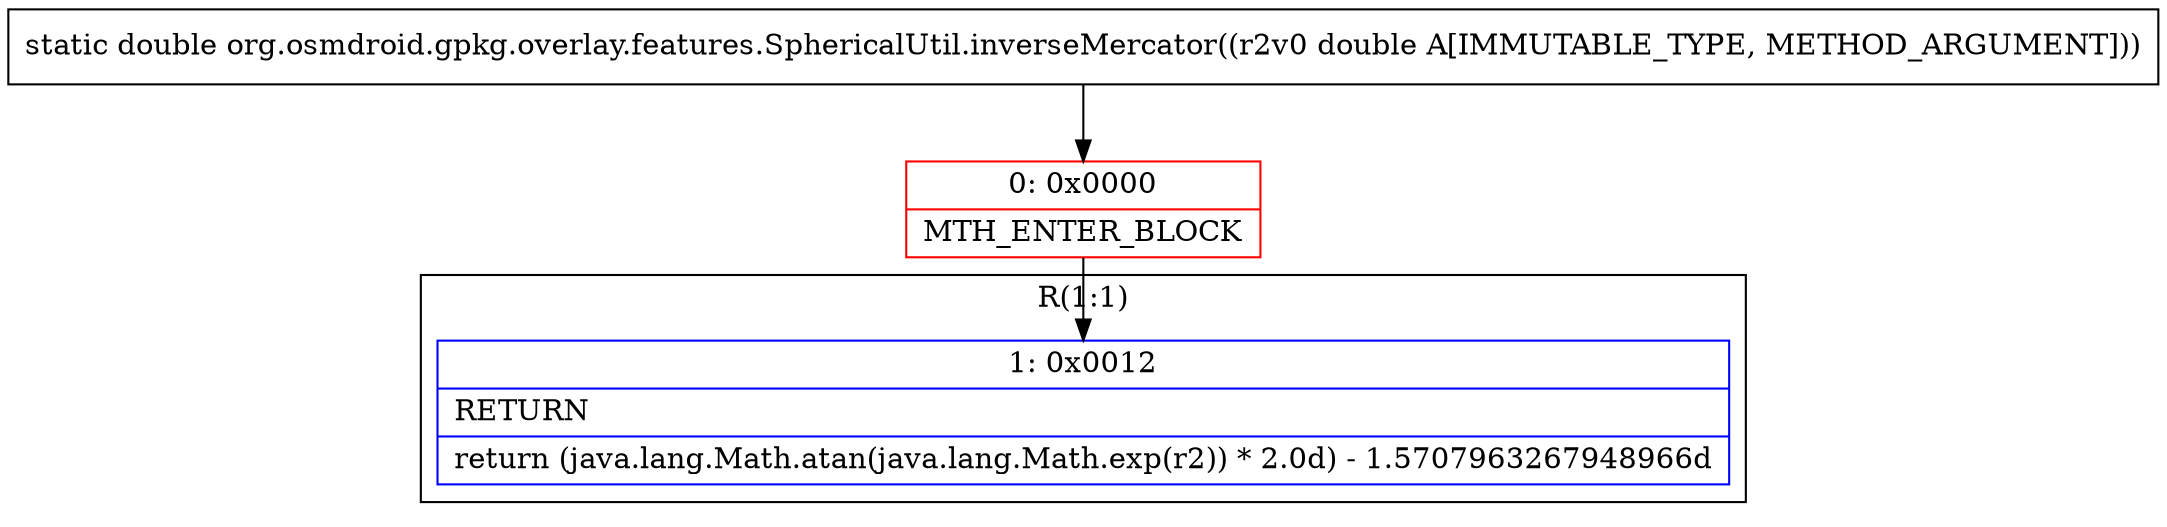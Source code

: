 digraph "CFG fororg.osmdroid.gpkg.overlay.features.SphericalUtil.inverseMercator(D)D" {
subgraph cluster_Region_1541235406 {
label = "R(1:1)";
node [shape=record,color=blue];
Node_1 [shape=record,label="{1\:\ 0x0012|RETURN\l|return (java.lang.Math.atan(java.lang.Math.exp(r2)) * 2.0d) \- 1.5707963267948966d\l}"];
}
Node_0 [shape=record,color=red,label="{0\:\ 0x0000|MTH_ENTER_BLOCK\l}"];
MethodNode[shape=record,label="{static double org.osmdroid.gpkg.overlay.features.SphericalUtil.inverseMercator((r2v0 double A[IMMUTABLE_TYPE, METHOD_ARGUMENT])) }"];
MethodNode -> Node_0;
Node_0 -> Node_1;
}

